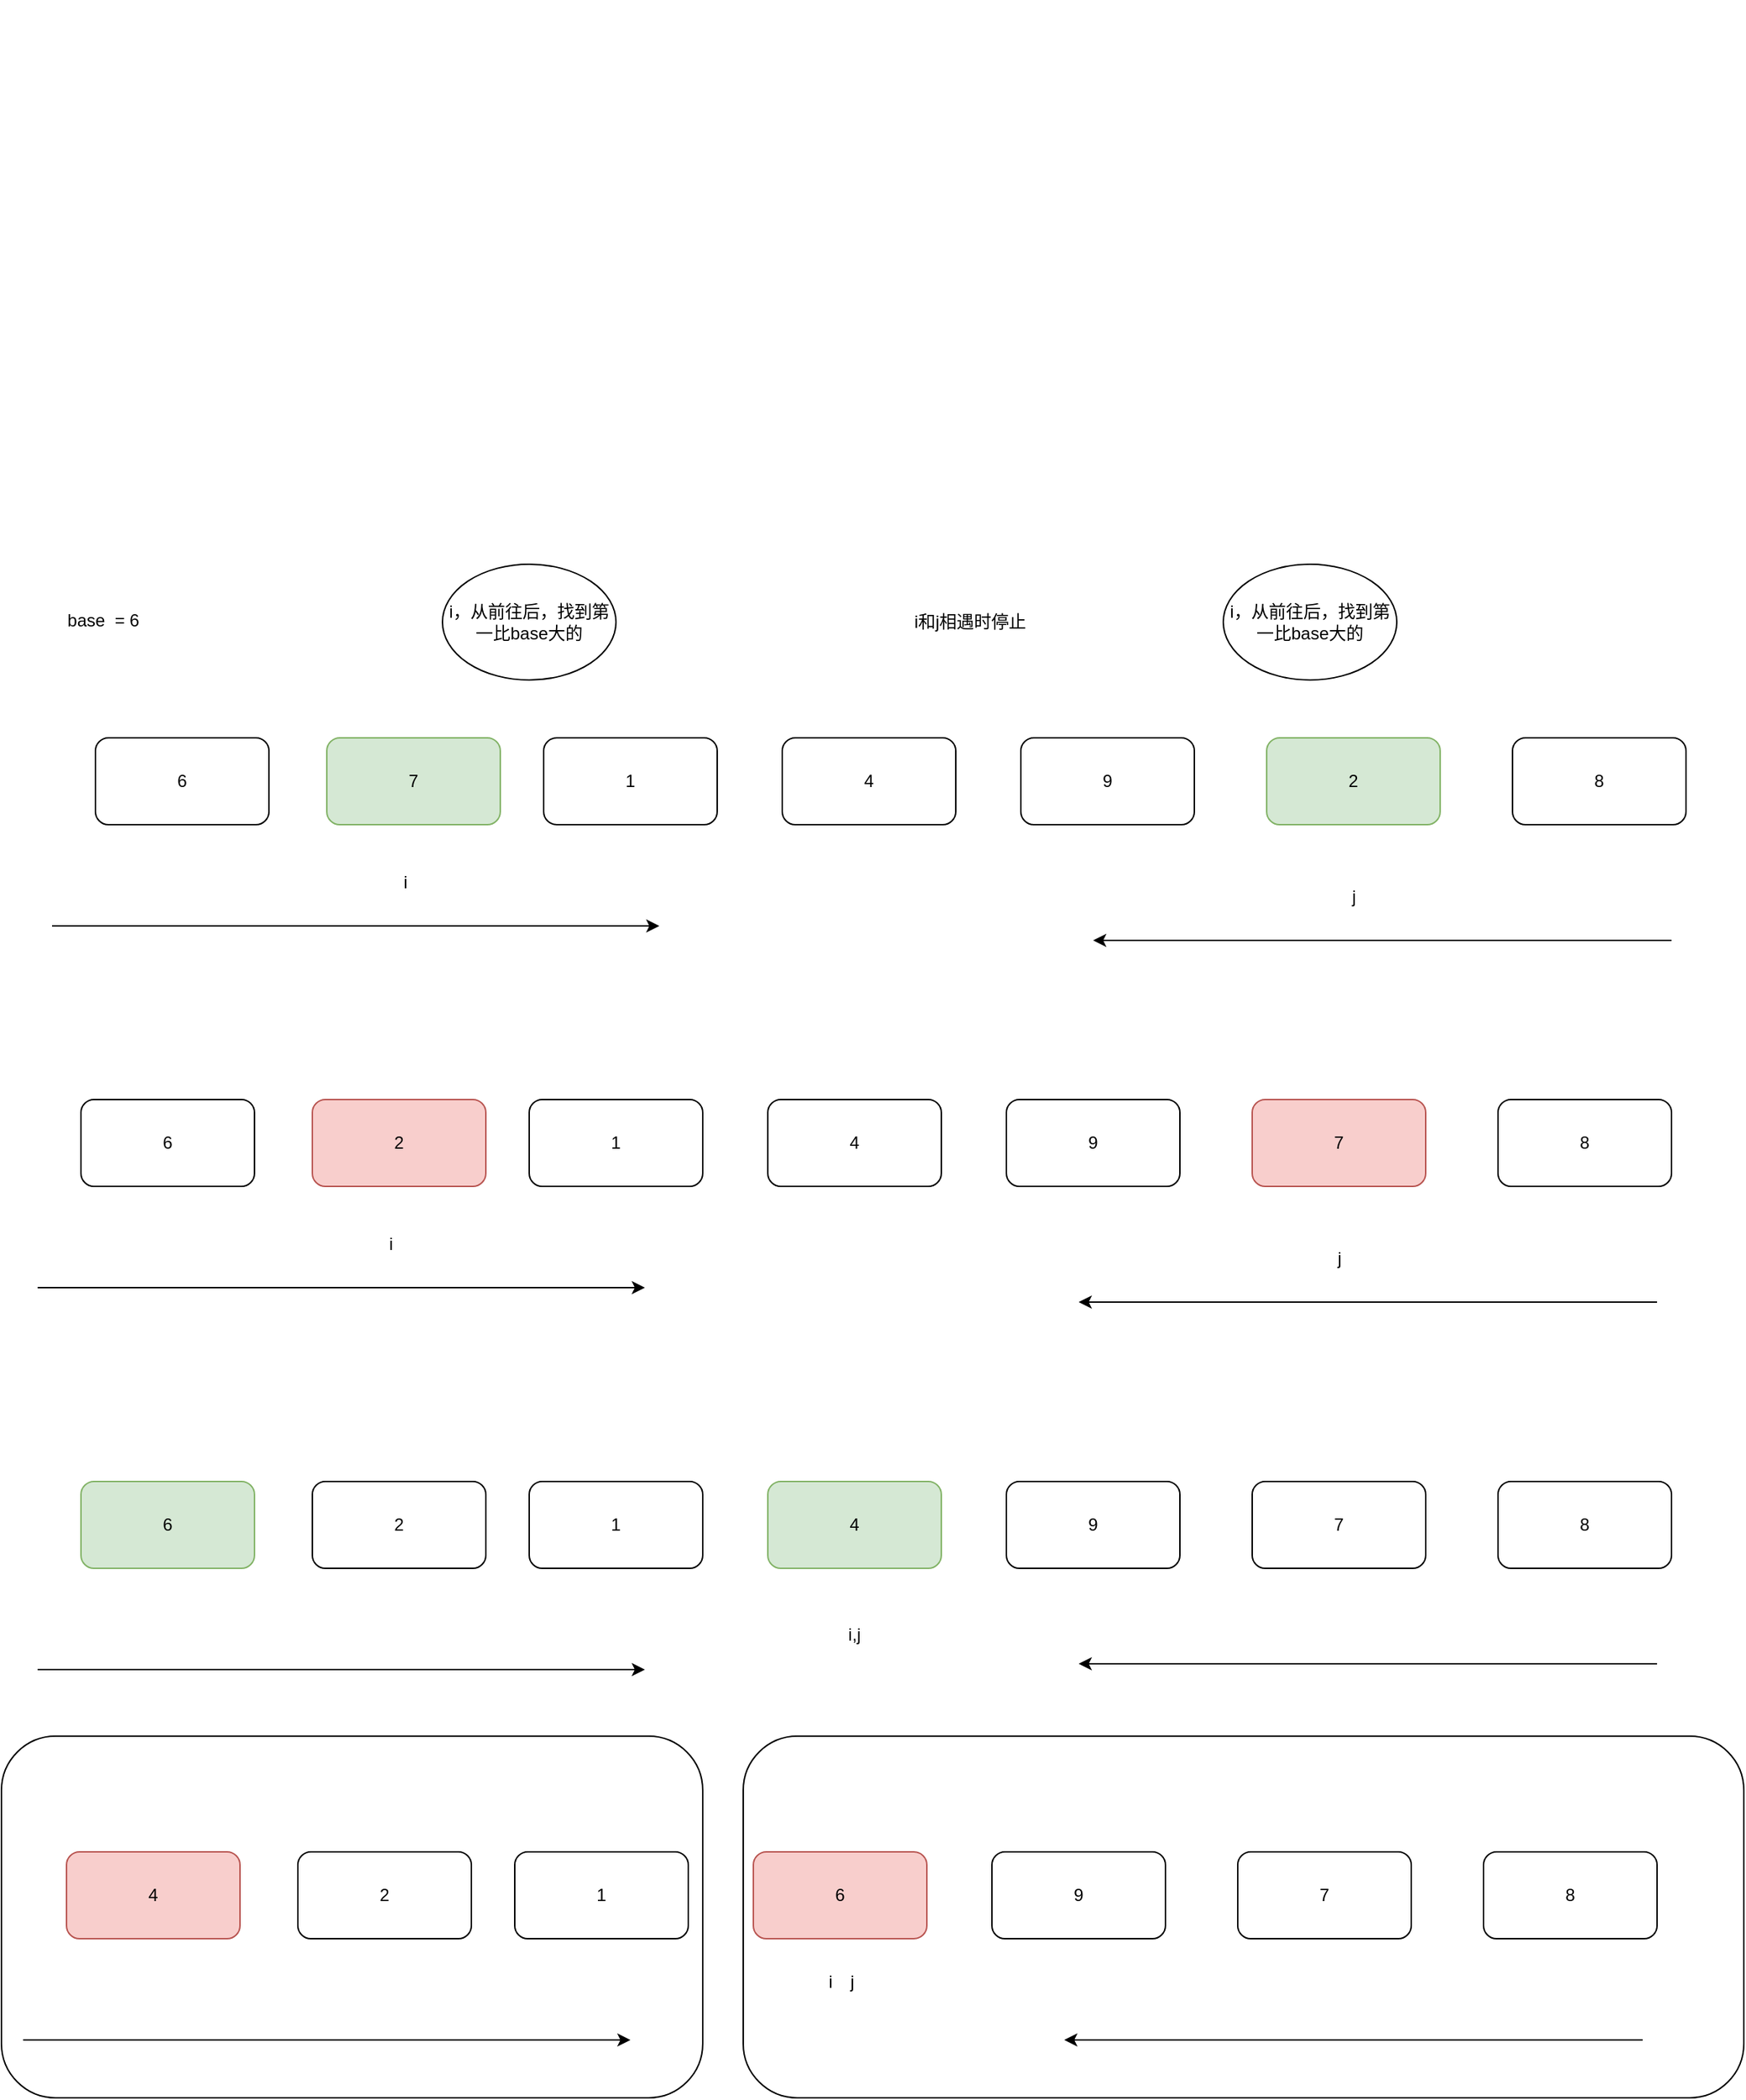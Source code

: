 <mxfile version="14.7.2" type="github">
  <diagram id="hjzgPqdLYu3Zeo-4Eoc-" name="Page-1">
    <mxGraphModel dx="1420" dy="802" grid="1" gridSize="10" guides="1" tooltips="1" connect="1" arrows="1" fold="1" page="1" pageScale="1" pageWidth="827" pageHeight="1169" math="0" shadow="0">
      <root>
        <mxCell id="0" />
        <mxCell id="1" parent="0" />
        <mxCell id="5Uaw-8Ha0721ZcOmCHkX-7" value="&lt;h1&gt;&lt;br&gt;&lt;/h1&gt;" style="text;html=1;strokeColor=none;fillColor=none;spacing=5;spacingTop=-20;whiteSpace=wrap;overflow=hidden;rounded=0;" parent="1" vertex="1">
          <mxGeometry x="340" y="740" width="190" height="120" as="geometry" />
        </mxCell>
        <mxCell id="0M44eqdrZ7TKGxf8zqVD-1" value="6" style="rounded=1;whiteSpace=wrap;html=1;" parent="1" vertex="1">
          <mxGeometry x="210" y="1240" width="120" height="60" as="geometry" />
        </mxCell>
        <mxCell id="0M44eqdrZ7TKGxf8zqVD-2" value="7" style="rounded=1;whiteSpace=wrap;html=1;fillColor=#d5e8d4;strokeColor=#82b366;" parent="1" vertex="1">
          <mxGeometry x="370" y="1240" width="120" height="60" as="geometry" />
        </mxCell>
        <mxCell id="0M44eqdrZ7TKGxf8zqVD-3" value="1" style="rounded=1;whiteSpace=wrap;html=1;" parent="1" vertex="1">
          <mxGeometry x="520" y="1240" width="120" height="60" as="geometry" />
        </mxCell>
        <mxCell id="0M44eqdrZ7TKGxf8zqVD-4" value="4" style="rounded=1;whiteSpace=wrap;html=1;" parent="1" vertex="1">
          <mxGeometry x="685" y="1240" width="120" height="60" as="geometry" />
        </mxCell>
        <mxCell id="0M44eqdrZ7TKGxf8zqVD-5" value="9" style="rounded=1;whiteSpace=wrap;html=1;" parent="1" vertex="1">
          <mxGeometry x="850" y="1240" width="120" height="60" as="geometry" />
        </mxCell>
        <mxCell id="0M44eqdrZ7TKGxf8zqVD-6" value="2" style="rounded=1;whiteSpace=wrap;html=1;fillColor=#d5e8d4;strokeColor=#82b366;" parent="1" vertex="1">
          <mxGeometry x="1020" y="1240" width="120" height="60" as="geometry" />
        </mxCell>
        <mxCell id="0M44eqdrZ7TKGxf8zqVD-7" value="8" style="rounded=1;whiteSpace=wrap;html=1;" parent="1" vertex="1">
          <mxGeometry x="1190" y="1240" width="120" height="60" as="geometry" />
        </mxCell>
        <mxCell id="0M44eqdrZ7TKGxf8zqVD-9" value="base&amp;nbsp; = 6" style="text;html=1;align=center;verticalAlign=middle;resizable=0;points=[];autosize=1;strokeColor=none;" parent="1" vertex="1">
          <mxGeometry x="180" y="1149" width="70" height="20" as="geometry" />
        </mxCell>
        <mxCell id="0M44eqdrZ7TKGxf8zqVD-13" value="j" style="text;html=1;align=center;verticalAlign=middle;resizable=0;points=[];autosize=1;strokeColor=none;" parent="1" vertex="1">
          <mxGeometry x="1070" y="1340" width="20" height="20" as="geometry" />
        </mxCell>
        <mxCell id="0M44eqdrZ7TKGxf8zqVD-14" value="i" style="text;html=1;align=center;verticalAlign=middle;resizable=0;points=[];autosize=1;strokeColor=none;" parent="1" vertex="1">
          <mxGeometry x="414" y="1330" width="20" height="20" as="geometry" />
        </mxCell>
        <mxCell id="0M44eqdrZ7TKGxf8zqVD-15" value="" style="endArrow=classic;html=1;" parent="1" edge="1">
          <mxGeometry width="50" height="50" relative="1" as="geometry">
            <mxPoint x="1300" y="1380" as="sourcePoint" />
            <mxPoint x="900" y="1380" as="targetPoint" />
          </mxGeometry>
        </mxCell>
        <mxCell id="0M44eqdrZ7TKGxf8zqVD-16" value="" style="endArrow=classic;html=1;" parent="1" edge="1">
          <mxGeometry width="50" height="50" relative="1" as="geometry">
            <mxPoint x="180" y="1370" as="sourcePoint" />
            <mxPoint x="600" y="1370" as="targetPoint" />
          </mxGeometry>
        </mxCell>
        <mxCell id="0M44eqdrZ7TKGxf8zqVD-18" value="i，从前往后，找到第一比base大的" style="ellipse;whiteSpace=wrap;html=1;" parent="1" vertex="1">
          <mxGeometry x="450" y="1120" width="120" height="80" as="geometry" />
        </mxCell>
        <mxCell id="0M44eqdrZ7TKGxf8zqVD-19" value="i，从前往后，找到第一比base大的" style="ellipse;whiteSpace=wrap;html=1;" parent="1" vertex="1">
          <mxGeometry x="990" y="1120" width="120" height="80" as="geometry" />
        </mxCell>
        <mxCell id="0M44eqdrZ7TKGxf8zqVD-20" value="6" style="rounded=1;whiteSpace=wrap;html=1;" parent="1" vertex="1">
          <mxGeometry x="200" y="1490" width="120" height="60" as="geometry" />
        </mxCell>
        <mxCell id="0M44eqdrZ7TKGxf8zqVD-21" value="2" style="rounded=1;whiteSpace=wrap;html=1;fillColor=#f8cecc;strokeColor=#b85450;" parent="1" vertex="1">
          <mxGeometry x="360" y="1490" width="120" height="60" as="geometry" />
        </mxCell>
        <mxCell id="0M44eqdrZ7TKGxf8zqVD-22" value="1" style="rounded=1;whiteSpace=wrap;html=1;" parent="1" vertex="1">
          <mxGeometry x="510" y="1490" width="120" height="60" as="geometry" />
        </mxCell>
        <mxCell id="0M44eqdrZ7TKGxf8zqVD-23" value="4" style="rounded=1;whiteSpace=wrap;html=1;" parent="1" vertex="1">
          <mxGeometry x="675" y="1490" width="120" height="60" as="geometry" />
        </mxCell>
        <mxCell id="0M44eqdrZ7TKGxf8zqVD-24" value="9" style="rounded=1;whiteSpace=wrap;html=1;" parent="1" vertex="1">
          <mxGeometry x="840" y="1490" width="120" height="60" as="geometry" />
        </mxCell>
        <mxCell id="0M44eqdrZ7TKGxf8zqVD-25" value="7" style="rounded=1;whiteSpace=wrap;html=1;fillColor=#f8cecc;strokeColor=#b85450;" parent="1" vertex="1">
          <mxGeometry x="1010" y="1490" width="120" height="60" as="geometry" />
        </mxCell>
        <mxCell id="0M44eqdrZ7TKGxf8zqVD-26" value="8" style="rounded=1;whiteSpace=wrap;html=1;" parent="1" vertex="1">
          <mxGeometry x="1180" y="1490" width="120" height="60" as="geometry" />
        </mxCell>
        <mxCell id="0M44eqdrZ7TKGxf8zqVD-28" value="j" style="text;html=1;align=center;verticalAlign=middle;resizable=0;points=[];autosize=1;strokeColor=none;" parent="1" vertex="1">
          <mxGeometry x="1060" y="1590" width="20" height="20" as="geometry" />
        </mxCell>
        <mxCell id="0M44eqdrZ7TKGxf8zqVD-29" value="i" style="text;html=1;align=center;verticalAlign=middle;resizable=0;points=[];autosize=1;strokeColor=none;" parent="1" vertex="1">
          <mxGeometry x="404" y="1580" width="20" height="20" as="geometry" />
        </mxCell>
        <mxCell id="0M44eqdrZ7TKGxf8zqVD-30" value="" style="endArrow=classic;html=1;" parent="1" edge="1">
          <mxGeometry width="50" height="50" relative="1" as="geometry">
            <mxPoint x="1290" y="1630" as="sourcePoint" />
            <mxPoint x="890" y="1630" as="targetPoint" />
          </mxGeometry>
        </mxCell>
        <mxCell id="0M44eqdrZ7TKGxf8zqVD-31" value="" style="endArrow=classic;html=1;" parent="1" edge="1">
          <mxGeometry width="50" height="50" relative="1" as="geometry">
            <mxPoint x="170" y="1620" as="sourcePoint" />
            <mxPoint x="590" y="1620" as="targetPoint" />
          </mxGeometry>
        </mxCell>
        <mxCell id="0M44eqdrZ7TKGxf8zqVD-33" value="6" style="rounded=1;whiteSpace=wrap;html=1;fillColor=#d5e8d4;strokeColor=#82b366;" parent="1" vertex="1">
          <mxGeometry x="200" y="1754" width="120" height="60" as="geometry" />
        </mxCell>
        <mxCell id="0M44eqdrZ7TKGxf8zqVD-34" value="2" style="rounded=1;whiteSpace=wrap;html=1;" parent="1" vertex="1">
          <mxGeometry x="360" y="1754" width="120" height="60" as="geometry" />
        </mxCell>
        <mxCell id="0M44eqdrZ7TKGxf8zqVD-35" value="1" style="rounded=1;whiteSpace=wrap;html=1;" parent="1" vertex="1">
          <mxGeometry x="510" y="1754" width="120" height="60" as="geometry" />
        </mxCell>
        <mxCell id="0M44eqdrZ7TKGxf8zqVD-36" value="4" style="rounded=1;whiteSpace=wrap;html=1;fillColor=#d5e8d4;strokeColor=#82b366;" parent="1" vertex="1">
          <mxGeometry x="675" y="1754" width="120" height="60" as="geometry" />
        </mxCell>
        <mxCell id="0M44eqdrZ7TKGxf8zqVD-37" value="9" style="rounded=1;whiteSpace=wrap;html=1;" parent="1" vertex="1">
          <mxGeometry x="840" y="1754" width="120" height="60" as="geometry" />
        </mxCell>
        <mxCell id="0M44eqdrZ7TKGxf8zqVD-38" value="7" style="rounded=1;whiteSpace=wrap;html=1;" parent="1" vertex="1">
          <mxGeometry x="1010" y="1754" width="120" height="60" as="geometry" />
        </mxCell>
        <mxCell id="0M44eqdrZ7TKGxf8zqVD-39" value="8" style="rounded=1;whiteSpace=wrap;html=1;" parent="1" vertex="1">
          <mxGeometry x="1180" y="1754" width="120" height="60" as="geometry" />
        </mxCell>
        <mxCell id="0M44eqdrZ7TKGxf8zqVD-41" value="j" style="text;html=1;align=center;verticalAlign=middle;resizable=0;points=[];autosize=1;strokeColor=none;" parent="1" vertex="1">
          <mxGeometry x="722.5" y="2090" width="20" height="20" as="geometry" />
        </mxCell>
        <mxCell id="0M44eqdrZ7TKGxf8zqVD-42" value="i" style="text;html=1;align=center;verticalAlign=middle;resizable=0;points=[];autosize=1;strokeColor=none;" parent="1" vertex="1">
          <mxGeometry x="707.5" y="2090" width="20" height="20" as="geometry" />
        </mxCell>
        <mxCell id="0M44eqdrZ7TKGxf8zqVD-43" value="" style="endArrow=classic;html=1;" parent="1" edge="1">
          <mxGeometry width="50" height="50" relative="1" as="geometry">
            <mxPoint x="1290" y="1880" as="sourcePoint" />
            <mxPoint x="890" y="1880" as="targetPoint" />
          </mxGeometry>
        </mxCell>
        <mxCell id="0M44eqdrZ7TKGxf8zqVD-44" value="" style="endArrow=classic;html=1;" parent="1" edge="1">
          <mxGeometry width="50" height="50" relative="1" as="geometry">
            <mxPoint x="170" y="1884" as="sourcePoint" />
            <mxPoint x="590" y="1884" as="targetPoint" />
          </mxGeometry>
        </mxCell>
        <mxCell id="0M44eqdrZ7TKGxf8zqVD-46" value="i和j相遇时停止" style="text;html=1;strokeColor=none;fillColor=none;align=center;verticalAlign=middle;whiteSpace=wrap;rounded=0;" parent="1" vertex="1">
          <mxGeometry x="745" y="1150" width="140" height="20" as="geometry" />
        </mxCell>
        <mxCell id="0M44eqdrZ7TKGxf8zqVD-47" value="4" style="rounded=1;whiteSpace=wrap;html=1;fillColor=#f8cecc;strokeColor=#b85450;" parent="1" vertex="1">
          <mxGeometry x="190" y="2010" width="120" height="60" as="geometry" />
        </mxCell>
        <mxCell id="0M44eqdrZ7TKGxf8zqVD-48" value="2" style="rounded=1;whiteSpace=wrap;html=1;" parent="1" vertex="1">
          <mxGeometry x="350" y="2010" width="120" height="60" as="geometry" />
        </mxCell>
        <mxCell id="0M44eqdrZ7TKGxf8zqVD-49" value="1" style="rounded=1;whiteSpace=wrap;html=1;" parent="1" vertex="1">
          <mxGeometry x="500" y="2010" width="120" height="60" as="geometry" />
        </mxCell>
        <mxCell id="0M44eqdrZ7TKGxf8zqVD-50" value="6" style="rounded=1;whiteSpace=wrap;html=1;fillColor=#f8cecc;strokeColor=#b85450;" parent="1" vertex="1">
          <mxGeometry x="665" y="2010" width="120" height="60" as="geometry" />
        </mxCell>
        <mxCell id="0M44eqdrZ7TKGxf8zqVD-51" value="9" style="rounded=1;whiteSpace=wrap;html=1;" parent="1" vertex="1">
          <mxGeometry x="830" y="2010" width="120" height="60" as="geometry" />
        </mxCell>
        <mxCell id="0M44eqdrZ7TKGxf8zqVD-52" value="7" style="rounded=1;whiteSpace=wrap;html=1;" parent="1" vertex="1">
          <mxGeometry x="1000" y="2010" width="120" height="60" as="geometry" />
        </mxCell>
        <mxCell id="0M44eqdrZ7TKGxf8zqVD-53" value="8" style="rounded=1;whiteSpace=wrap;html=1;" parent="1" vertex="1">
          <mxGeometry x="1170" y="2010" width="120" height="60" as="geometry" />
        </mxCell>
        <mxCell id="0M44eqdrZ7TKGxf8zqVD-57" value="" style="endArrow=classic;html=1;" parent="1" edge="1">
          <mxGeometry width="50" height="50" relative="1" as="geometry">
            <mxPoint x="1280" y="2140" as="sourcePoint" />
            <mxPoint x="880" y="2140" as="targetPoint" />
          </mxGeometry>
        </mxCell>
        <mxCell id="0M44eqdrZ7TKGxf8zqVD-58" value="" style="endArrow=classic;html=1;" parent="1" edge="1">
          <mxGeometry width="50" height="50" relative="1" as="geometry">
            <mxPoint x="160" y="2140" as="sourcePoint" />
            <mxPoint x="580" y="2140" as="targetPoint" />
          </mxGeometry>
        </mxCell>
        <mxCell id="cJ5mxs0gCXWes3r5AOwQ-2" value="" style="rounded=1;whiteSpace=wrap;html=1;fillColor=none;" vertex="1" parent="1">
          <mxGeometry x="658" y="1930" width="692" height="250" as="geometry" />
        </mxCell>
        <mxCell id="cJ5mxs0gCXWes3r5AOwQ-3" value="" style="rounded=1;whiteSpace=wrap;html=1;fillColor=none;" vertex="1" parent="1">
          <mxGeometry x="145" y="1930" width="485" height="250" as="geometry" />
        </mxCell>
        <mxCell id="cJ5mxs0gCXWes3r5AOwQ-4" value="i,j" style="text;html=1;strokeColor=none;fillColor=none;align=center;verticalAlign=middle;whiteSpace=wrap;rounded=0;" vertex="1" parent="1">
          <mxGeometry x="715" y="1850" width="40" height="20" as="geometry" />
        </mxCell>
      </root>
    </mxGraphModel>
  </diagram>
</mxfile>
